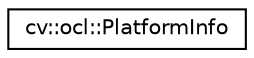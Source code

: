 digraph "Graphical Class Hierarchy"
{
 // LATEX_PDF_SIZE
  edge [fontname="Helvetica",fontsize="10",labelfontname="Helvetica",labelfontsize="10"];
  node [fontname="Helvetica",fontsize="10",shape=record];
  rankdir="LR";
  Node0 [label="cv::ocl::PlatformInfo",height=0.2,width=0.4,color="black", fillcolor="white", style="filled",URL="$structcv_1_1ocl_1_1_platform_info.html",tooltip=" "];
}
